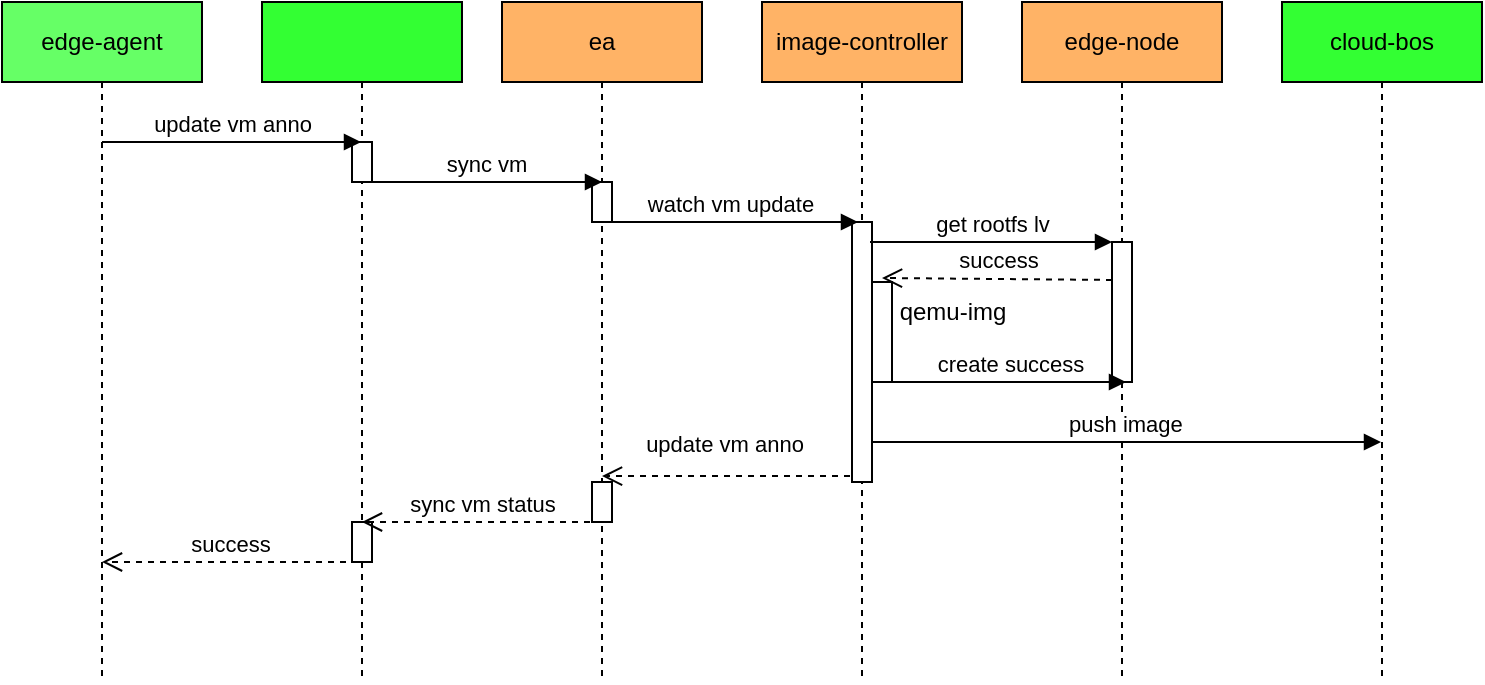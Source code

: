 <mxfile version="14.2.6" type="github" pages="2">
  <diagram id="vDKrsg2r3aWzpiPaRx9S" name="Page-1">
    <mxGraphModel dx="786" dy="402" grid="1" gridSize="10" guides="1" tooltips="1" connect="1" arrows="1" fold="1" page="1" pageScale="1" pageWidth="827" pageHeight="1169" math="0" shadow="0">
      <root>
        <mxCell id="0" />
        <mxCell id="1" parent="0" />
        <mxCell id="dqhMgl3KdzNjkr8ls9Ie-1" value="edge-agent" style="shape=umlLifeline;perimeter=lifelinePerimeter;whiteSpace=wrap;html=1;container=1;collapsible=0;recursiveResize=0;outlineConnect=0;fillColor=#66FF66;" parent="1" vertex="1">
          <mxGeometry x="10" y="30" width="100" height="340" as="geometry" />
        </mxCell>
        <mxCell id="dqhMgl3KdzNjkr8ls9Ie-2" value="" style="shape=umlLifeline;perimeter=lifelinePerimeter;whiteSpace=wrap;html=1;container=1;collapsible=0;recursiveResize=0;outlineConnect=0;fillColor=#33FF33;" parent="1" vertex="1">
          <mxGeometry x="140" y="30" width="100" height="340" as="geometry" />
        </mxCell>
        <mxCell id="dqhMgl3KdzNjkr8ls9Ie-12" value="" style="html=1;points=[];perimeter=orthogonalPerimeter;" parent="dqhMgl3KdzNjkr8ls9Ie-2" vertex="1">
          <mxGeometry x="45" y="70" width="10" height="20" as="geometry" />
        </mxCell>
        <mxCell id="dqhMgl3KdzNjkr8ls9Ie-29" value="" style="html=1;points=[];perimeter=orthogonalPerimeter;" parent="dqhMgl3KdzNjkr8ls9Ie-2" vertex="1">
          <mxGeometry x="45" y="260" width="10" height="20" as="geometry" />
        </mxCell>
        <mxCell id="dqhMgl3KdzNjkr8ls9Ie-3" value="ea" style="shape=umlLifeline;perimeter=lifelinePerimeter;whiteSpace=wrap;html=1;container=1;collapsible=0;recursiveResize=0;outlineConnect=0;fillColor=#FFB366;" parent="1" vertex="1">
          <mxGeometry x="260" y="30" width="100" height="340" as="geometry" />
        </mxCell>
        <mxCell id="dqhMgl3KdzNjkr8ls9Ie-13" value="" style="html=1;points=[];perimeter=orthogonalPerimeter;" parent="dqhMgl3KdzNjkr8ls9Ie-3" vertex="1">
          <mxGeometry x="45" y="90" width="10" height="20" as="geometry" />
        </mxCell>
        <mxCell id="dqhMgl3KdzNjkr8ls9Ie-26" value="" style="html=1;points=[];perimeter=orthogonalPerimeter;" parent="dqhMgl3KdzNjkr8ls9Ie-3" vertex="1">
          <mxGeometry x="45" y="240" width="10" height="20" as="geometry" />
        </mxCell>
        <mxCell id="dqhMgl3KdzNjkr8ls9Ie-4" value="image-controller" style="shape=umlLifeline;perimeter=lifelinePerimeter;whiteSpace=wrap;html=1;container=1;collapsible=0;recursiveResize=0;outlineConnect=0;fillColor=#FFB366;" parent="1" vertex="1">
          <mxGeometry x="390" y="30" width="100" height="340" as="geometry" />
        </mxCell>
        <mxCell id="dqhMgl3KdzNjkr8ls9Ie-15" value="" style="html=1;points=[];perimeter=orthogonalPerimeter;" parent="dqhMgl3KdzNjkr8ls9Ie-4" vertex="1">
          <mxGeometry x="45" y="110" width="10" height="130" as="geometry" />
        </mxCell>
        <mxCell id="dqhMgl3KdzNjkr8ls9Ie-5" value="edge-node" style="shape=umlLifeline;perimeter=lifelinePerimeter;whiteSpace=wrap;html=1;container=1;collapsible=0;recursiveResize=0;outlineConnect=0;fillColor=#FFB366;" parent="1" vertex="1">
          <mxGeometry x="520" y="30" width="100" height="340" as="geometry" />
        </mxCell>
        <mxCell id="dqhMgl3KdzNjkr8ls9Ie-22" value="" style="html=1;points=[];perimeter=orthogonalPerimeter;" parent="dqhMgl3KdzNjkr8ls9Ie-5" vertex="1">
          <mxGeometry x="45" y="120" width="10" height="70" as="geometry" />
        </mxCell>
        <mxCell id="dqhMgl3KdzNjkr8ls9Ie-6" value="cloud-bos" style="shape=umlLifeline;perimeter=lifelinePerimeter;whiteSpace=wrap;html=1;container=1;collapsible=0;recursiveResize=0;outlineConnect=0;fillColor=#33FF33;" parent="1" vertex="1">
          <mxGeometry x="650" y="30" width="100" height="340" as="geometry" />
        </mxCell>
        <mxCell id="dqhMgl3KdzNjkr8ls9Ie-11" value="update vm anno" style="html=1;verticalAlign=bottom;endArrow=block;" parent="1" source="dqhMgl3KdzNjkr8ls9Ie-1" target="dqhMgl3KdzNjkr8ls9Ie-2" edge="1">
          <mxGeometry width="80" relative="1" as="geometry">
            <mxPoint x="60" y="100" as="sourcePoint" />
            <mxPoint x="140" y="100" as="targetPoint" />
            <Array as="points">
              <mxPoint x="140" y="100" />
            </Array>
          </mxGeometry>
        </mxCell>
        <mxCell id="dqhMgl3KdzNjkr8ls9Ie-14" value="sync vm" style="html=1;verticalAlign=bottom;endArrow=block;exitX=0.8;exitY=1;exitDx=0;exitDy=0;exitPerimeter=0;" parent="1" source="dqhMgl3KdzNjkr8ls9Ie-12" edge="1">
          <mxGeometry width="80" relative="1" as="geometry">
            <mxPoint x="210" y="120" as="sourcePoint" />
            <mxPoint x="310" y="120" as="targetPoint" />
            <Array as="points" />
          </mxGeometry>
        </mxCell>
        <mxCell id="dqhMgl3KdzNjkr8ls9Ie-16" value="watch vm update" style="html=1;verticalAlign=bottom;endArrow=block;exitX=0.8;exitY=1;exitDx=0;exitDy=0;exitPerimeter=0;entryX=0.3;entryY=0;entryDx=0;entryDy=0;entryPerimeter=0;" parent="1" target="dqhMgl3KdzNjkr8ls9Ie-15" edge="1">
          <mxGeometry width="80" relative="1" as="geometry">
            <mxPoint x="310" y="140" as="sourcePoint" />
            <mxPoint x="427" y="140" as="targetPoint" />
            <Array as="points">
              <mxPoint x="377.5" y="140" />
            </Array>
          </mxGeometry>
        </mxCell>
        <mxCell id="dqhMgl3KdzNjkr8ls9Ie-23" value="get rootfs lv" style="html=1;verticalAlign=bottom;endArrow=block;entryX=0;entryY=0;" parent="1" target="dqhMgl3KdzNjkr8ls9Ie-22" edge="1">
          <mxGeometry relative="1" as="geometry">
            <mxPoint x="444" y="150" as="sourcePoint" />
          </mxGeometry>
        </mxCell>
        <mxCell id="dqhMgl3KdzNjkr8ls9Ie-27" value="update vm anno" style="html=1;verticalAlign=bottom;endArrow=open;dashed=1;endSize=8;exitX=-0.1;exitY=0.977;exitDx=0;exitDy=0;exitPerimeter=0;" parent="1" source="dqhMgl3KdzNjkr8ls9Ie-15" target="dqhMgl3KdzNjkr8ls9Ie-3" edge="1">
          <mxGeometry x="0.028" y="-7" relative="1" as="geometry">
            <mxPoint x="440" y="230" as="sourcePoint" />
            <mxPoint x="360" y="230" as="targetPoint" />
            <mxPoint as="offset" />
          </mxGeometry>
        </mxCell>
        <mxCell id="dqhMgl3KdzNjkr8ls9Ie-28" value="&lt;font style=&quot;font-size: 11px&quot;&gt;sync vm status&lt;/font&gt;" style="html=1;verticalAlign=bottom;endArrow=open;dashed=1;endSize=8;exitX=0.5;exitY=1;exitDx=0;exitDy=0;exitPerimeter=0;" parent="1" source="dqhMgl3KdzNjkr8ls9Ie-26" target="dqhMgl3KdzNjkr8ls9Ie-2" edge="1">
          <mxGeometry relative="1" as="geometry">
            <mxPoint x="300" y="250" as="sourcePoint" />
            <mxPoint x="190" y="250" as="targetPoint" />
          </mxGeometry>
        </mxCell>
        <mxCell id="dqhMgl3KdzNjkr8ls9Ie-30" value="success" style="html=1;verticalAlign=bottom;endArrow=open;dashed=1;endSize=8;exitX=0.3;exitY=1;exitDx=0;exitDy=0;exitPerimeter=0;" parent="1" source="dqhMgl3KdzNjkr8ls9Ie-29" target="dqhMgl3KdzNjkr8ls9Ie-1" edge="1">
          <mxGeometry relative="1" as="geometry">
            <mxPoint x="180" y="270" as="sourcePoint" />
            <mxPoint x="70" y="270" as="targetPoint" />
          </mxGeometry>
        </mxCell>
        <mxCell id="dqhMgl3KdzNjkr8ls9Ie-33" value="success" style="html=1;verticalAlign=bottom;endArrow=open;dashed=1;endSize=8;exitX=0;exitY=0.271;exitDx=0;exitDy=0;exitPerimeter=0;" parent="1" source="dqhMgl3KdzNjkr8ls9Ie-22" edge="1">
          <mxGeometry relative="1" as="geometry">
            <mxPoint x="560" y="170" as="sourcePoint" />
            <mxPoint x="450" y="168" as="targetPoint" />
            <Array as="points" />
          </mxGeometry>
        </mxCell>
        <mxCell id="dqhMgl3KdzNjkr8ls9Ie-37" value="" style="html=1;points=[];perimeter=orthogonalPerimeter;" parent="1" vertex="1">
          <mxGeometry x="445" y="170" width="10" height="50" as="geometry" />
        </mxCell>
        <mxCell id="dqhMgl3KdzNjkr8ls9Ie-39" value="qemu-img" style="text;html=1;resizable=0;autosize=1;align=center;verticalAlign=middle;points=[];fillColor=none;strokeColor=none;rounded=0;" parent="1" vertex="1">
          <mxGeometry x="450" y="175" width="70" height="20" as="geometry" />
        </mxCell>
        <mxCell id="dqhMgl3KdzNjkr8ls9Ie-41" value="create success" style="html=1;verticalAlign=bottom;endArrow=block;exitX=0.8;exitY=1;exitDx=0;exitDy=0;exitPerimeter=0;" parent="1" edge="1">
          <mxGeometry width="80" relative="1" as="geometry">
            <mxPoint x="455" y="220" as="sourcePoint" />
            <mxPoint x="572" y="220" as="targetPoint" />
            <Array as="points" />
          </mxGeometry>
        </mxCell>
        <mxCell id="dqhMgl3KdzNjkr8ls9Ie-42" value="push image&amp;nbsp;" style="html=1;verticalAlign=bottom;endArrow=block;" parent="1" source="dqhMgl3KdzNjkr8ls9Ie-15" target="dqhMgl3KdzNjkr8ls9Ie-6" edge="1">
          <mxGeometry width="80" relative="1" as="geometry">
            <mxPoint x="490" y="250" as="sourcePoint" />
            <mxPoint x="607" y="250" as="targetPoint" />
            <Array as="points">
              <mxPoint x="557.5" y="250" />
            </Array>
          </mxGeometry>
        </mxCell>
      </root>
    </mxGraphModel>
  </diagram>
  <diagram id="OdNfhxINjHuly6RD82Y7" name="Page-2">
    <mxGraphModel dx="786" dy="402" grid="1" gridSize="10" guides="1" tooltips="1" connect="1" arrows="1" fold="1" page="1" pageScale="1" pageWidth="827" pageHeight="1169" math="0" shadow="0">
      <root>
        <mxCell id="K57kBOA2XC49dd7sU3wo-0" />
        <mxCell id="K57kBOA2XC49dd7sU3wo-1" parent="K57kBOA2XC49dd7sU3wo-0" />
        <mxCell id="K57kBOA2XC49dd7sU3wo-2" value="edge-agent" style="shape=umlLifeline;perimeter=lifelinePerimeter;whiteSpace=wrap;html=1;container=1;collapsible=0;recursiveResize=0;outlineConnect=0;fillColor=#66FF66;" vertex="1" parent="K57kBOA2XC49dd7sU3wo-1">
          <mxGeometry x="10" y="30" width="100" height="380" as="geometry" />
        </mxCell>
        <mxCell id="K57kBOA2XC49dd7sU3wo-3" value="vm-controller" style="shape=umlLifeline;perimeter=lifelinePerimeter;whiteSpace=wrap;html=1;container=1;collapsible=0;recursiveResize=0;outlineConnect=0;fillColor=#33FF33;" vertex="1" parent="K57kBOA2XC49dd7sU3wo-1">
          <mxGeometry x="140" y="30" width="100" height="380" as="geometry" />
        </mxCell>
        <mxCell id="K57kBOA2XC49dd7sU3wo-4" value="" style="html=1;points=[];perimeter=orthogonalPerimeter;" vertex="1" parent="K57kBOA2XC49dd7sU3wo-3">
          <mxGeometry x="45" y="70" width="10" height="140" as="geometry" />
        </mxCell>
        <mxCell id="K57kBOA2XC49dd7sU3wo-6" value="dv-controller" style="shape=umlLifeline;perimeter=lifelinePerimeter;whiteSpace=wrap;html=1;container=1;collapsible=0;recursiveResize=0;outlineConnect=0;fillColor=#FFB366;" vertex="1" parent="K57kBOA2XC49dd7sU3wo-1">
          <mxGeometry x="260" y="30" width="100" height="380" as="geometry" />
        </mxCell>
        <mxCell id="K57kBOA2XC49dd7sU3wo-7" value="" style="html=1;points=[];perimeter=orthogonalPerimeter;" vertex="1" parent="K57kBOA2XC49dd7sU3wo-6">
          <mxGeometry x="45" y="70" width="10" height="110" as="geometry" />
        </mxCell>
        <mxCell id="K57kBOA2XC49dd7sU3wo-33" value="" style="endArrow=classic;html=1;edgeStyle=orthogonalEdgeStyle;" edge="1" parent="K57kBOA2XC49dd7sU3wo-6" source="K57kBOA2XC49dd7sU3wo-7">
          <mxGeometry width="50" height="50" relative="1" as="geometry">
            <mxPoint x="50" y="160" as="sourcePoint" />
            <mxPoint x="56" y="160" as="targetPoint" />
            <Array as="points">
              <mxPoint x="90" y="115" />
              <mxPoint x="90" y="160" />
            </Array>
          </mxGeometry>
        </mxCell>
        <mxCell id="K57kBOA2XC49dd7sU3wo-9" value="importer-pod" style="shape=umlLifeline;perimeter=lifelinePerimeter;whiteSpace=wrap;html=1;container=1;collapsible=0;recursiveResize=0;outlineConnect=0;fillColor=#FFB366;" vertex="1" parent="K57kBOA2XC49dd7sU3wo-1">
          <mxGeometry x="390" y="30" width="100" height="380" as="geometry" />
        </mxCell>
        <mxCell id="K57kBOA2XC49dd7sU3wo-10" value="" style="html=1;points=[];perimeter=orthogonalPerimeter;" vertex="1" parent="K57kBOA2XC49dd7sU3wo-9">
          <mxGeometry x="45" y="80" width="10" height="60" as="geometry" />
        </mxCell>
        <mxCell id="K57kBOA2XC49dd7sU3wo-11" value="image-cache" style="shape=umlLifeline;perimeter=lifelinePerimeter;whiteSpace=wrap;html=1;container=1;collapsible=0;recursiveResize=0;outlineConnect=0;fillColor=#FFB366;" vertex="1" parent="K57kBOA2XC49dd7sU3wo-1">
          <mxGeometry x="520" y="30" width="100" height="380" as="geometry" />
        </mxCell>
        <mxCell id="K57kBOA2XC49dd7sU3wo-12" value="" style="html=1;points=[];perimeter=orthogonalPerimeter;" vertex="1" parent="K57kBOA2XC49dd7sU3wo-11">
          <mxGeometry x="45" y="90" width="10" height="40" as="geometry" />
        </mxCell>
        <mxCell id="K57kBOA2XC49dd7sU3wo-95" value="" style="html=1;points=[];perimeter=orthogonalPerimeter;" vertex="1" parent="K57kBOA2XC49dd7sU3wo-11">
          <mxGeometry x="45" y="330" width="10" height="40" as="geometry" />
        </mxCell>
        <mxCell id="K57kBOA2XC49dd7sU3wo-13" value="cloud-glance" style="shape=umlLifeline;perimeter=lifelinePerimeter;whiteSpace=wrap;html=1;container=1;collapsible=0;recursiveResize=0;outlineConnect=0;fillColor=#33FF33;" vertex="1" parent="K57kBOA2XC49dd7sU3wo-1">
          <mxGeometry x="650" y="30" width="100" height="380" as="geometry" />
        </mxCell>
        <mxCell id="K57kBOA2XC49dd7sU3wo-14" value="create vm" style="html=1;verticalAlign=bottom;endArrow=block;" edge="1" parent="K57kBOA2XC49dd7sU3wo-1" source="K57kBOA2XC49dd7sU3wo-2" target="K57kBOA2XC49dd7sU3wo-3">
          <mxGeometry width="80" relative="1" as="geometry">
            <mxPoint x="60" y="100" as="sourcePoint" />
            <mxPoint x="140" y="100" as="targetPoint" />
            <Array as="points">
              <mxPoint x="140" y="100" />
            </Array>
          </mxGeometry>
        </mxCell>
        <mxCell id="K57kBOA2XC49dd7sU3wo-15" value="create datavolume" style="html=1;verticalAlign=bottom;endArrow=block;exitX=1;exitY=0.029;exitDx=0;exitDy=0;exitPerimeter=0;" edge="1" parent="K57kBOA2XC49dd7sU3wo-1" source="K57kBOA2XC49dd7sU3wo-4" target="K57kBOA2XC49dd7sU3wo-6">
          <mxGeometry width="80" relative="1" as="geometry">
            <mxPoint x="210" y="120" as="sourcePoint" />
            <mxPoint x="290" y="104" as="targetPoint" />
            <Array as="points" />
          </mxGeometry>
        </mxCell>
        <mxCell id="K57kBOA2XC49dd7sU3wo-16" value="" style="html=1;verticalAlign=bottom;endArrow=block;exitX=1.1;exitY=0.156;exitDx=0;exitDy=0;exitPerimeter=0;" edge="1" parent="K57kBOA2XC49dd7sU3wo-1" target="K57kBOA2XC49dd7sU3wo-9" source="K57kBOA2XC49dd7sU3wo-7">
          <mxGeometry x="0.205" y="22" width="80" relative="1" as="geometry">
            <mxPoint x="310" y="140" as="sourcePoint" />
            <mxPoint x="427" y="140" as="targetPoint" />
            <Array as="points" />
            <mxPoint as="offset" />
          </mxGeometry>
        </mxCell>
        <mxCell id="K57kBOA2XC49dd7sU3wo-17" value="pull image" style="html=1;verticalAlign=bottom;endArrow=block;entryX=0;entryY=0.071;entryDx=0;entryDy=0;entryPerimeter=0;" edge="1" parent="K57kBOA2XC49dd7sU3wo-1" target="K57kBOA2XC49dd7sU3wo-12">
          <mxGeometry relative="1" as="geometry">
            <mxPoint x="445" y="123" as="sourcePoint" />
          </mxGeometry>
        </mxCell>
        <mxCell id="K57kBOA2XC49dd7sU3wo-21" value="pull success" style="html=1;verticalAlign=bottom;endArrow=open;dashed=1;endSize=8;exitX=0.1;exitY=0.925;exitDx=0;exitDy=0;exitPerimeter=0;entryX=0.9;entryY=0.817;entryDx=0;entryDy=0;entryPerimeter=0;" edge="1" parent="K57kBOA2XC49dd7sU3wo-1" source="K57kBOA2XC49dd7sU3wo-12" target="K57kBOA2XC49dd7sU3wo-10">
          <mxGeometry relative="1" as="geometry">
            <mxPoint x="560" y="170" as="sourcePoint" />
            <mxPoint x="450" y="168" as="targetPoint" />
            <Array as="points" />
          </mxGeometry>
        </mxCell>
        <mxCell id="K57kBOA2XC49dd7sU3wo-27" value="pull image" style="html=1;verticalAlign=bottom;endArrow=block;exitX=1.1;exitY=0.214;exitDx=0;exitDy=0;exitPerimeter=0;" edge="1" parent="K57kBOA2XC49dd7sU3wo-1" source="K57kBOA2XC49dd7sU3wo-12" target="K57kBOA2XC49dd7sU3wo-13">
          <mxGeometry relative="1" as="geometry">
            <mxPoint x="574" y="130" as="sourcePoint" />
            <mxPoint x="690" y="130.0" as="targetPoint" />
          </mxGeometry>
        </mxCell>
        <mxCell id="K57kBOA2XC49dd7sU3wo-28" value="没有缓存，回源" style="text;html=1;align=center;verticalAlign=middle;resizable=0;points=[];autosize=1;" vertex="1" parent="K57kBOA2XC49dd7sU3wo-1">
          <mxGeometry x="590" y="90" width="100" height="20" as="geometry" />
        </mxCell>
        <mxCell id="K57kBOA2XC49dd7sU3wo-30" value="success" style="html=1;verticalAlign=bottom;endArrow=open;dashed=1;endSize=8;" edge="1" parent="K57kBOA2XC49dd7sU3wo-1" source="K57kBOA2XC49dd7sU3wo-13">
          <mxGeometry relative="1" as="geometry">
            <mxPoint x="690" y="130" as="sourcePoint" />
            <mxPoint x="576" y="149" as="targetPoint" />
          </mxGeometry>
        </mxCell>
        <mxCell id="K57kBOA2XC49dd7sU3wo-32" value="create importer pod&amp;nbsp;" style="text;html=1;align=center;verticalAlign=middle;resizable=0;points=[];autosize=1;" vertex="1" parent="K57kBOA2XC49dd7sU3wo-1">
          <mxGeometry x="320" y="90" width="120" height="20" as="geometry" />
        </mxCell>
        <mxCell id="K57kBOA2XC49dd7sU3wo-34" value="update dv&lt;br&gt;&amp;nbsp;status" style="text;html=1;align=center;verticalAlign=middle;resizable=0;points=[];autosize=1;" vertex="1" parent="K57kBOA2XC49dd7sU3wo-1">
          <mxGeometry x="350" y="155" width="70" height="30" as="geometry" />
        </mxCell>
        <mxCell id="K57kBOA2XC49dd7sU3wo-35" value="create dv success" style="html=1;verticalAlign=bottom;endArrow=open;dashed=1;endSize=8;exitX=0.5;exitY=1;exitDx=0;exitDy=0;exitPerimeter=0;" edge="1" parent="K57kBOA2XC49dd7sU3wo-1">
          <mxGeometry relative="1" as="geometry">
            <mxPoint x="310.5" y="210" as="sourcePoint" />
            <mxPoint x="190" y="210" as="targetPoint" />
          </mxGeometry>
        </mxCell>
        <mxCell id="K57kBOA2XC49dd7sU3wo-36" value="create vm success" style="html=1;verticalAlign=bottom;endArrow=open;dashed=1;endSize=8;exitX=0.5;exitY=1;exitDx=0;exitDy=0;exitPerimeter=0;" edge="1" parent="K57kBOA2XC49dd7sU3wo-1">
          <mxGeometry relative="1" as="geometry">
            <mxPoint x="180.5" y="240" as="sourcePoint" />
            <mxPoint x="60" y="240" as="targetPoint" />
          </mxGeometry>
        </mxCell>
        <mxCell id="K57kBOA2XC49dd7sU3wo-71" value="" style="html=1;points=[];perimeter=orthogonalPerimeter;" vertex="1" parent="K57kBOA2XC49dd7sU3wo-1">
          <mxGeometry x="185.5" y="270" width="10" height="90" as="geometry" />
        </mxCell>
        <mxCell id="K57kBOA2XC49dd7sU3wo-72" value="" style="html=1;points=[];perimeter=orthogonalPerimeter;" vertex="1" parent="K57kBOA2XC49dd7sU3wo-1">
          <mxGeometry x="305.5" y="270" width="10" height="70" as="geometry" />
        </mxCell>
        <mxCell id="K57kBOA2XC49dd7sU3wo-73" value="" style="endArrow=classic;html=1;edgeStyle=orthogonalEdgeStyle;" edge="1" source="K57kBOA2XC49dd7sU3wo-72" parent="K57kBOA2XC49dd7sU3wo-1" target="K57kBOA2XC49dd7sU3wo-72">
          <mxGeometry width="50" height="50" relative="1" as="geometry">
            <mxPoint x="50.5" y="330" as="sourcePoint" />
            <mxPoint x="316.5" y="360" as="targetPoint" />
            <Array as="points">
              <mxPoint x="351" y="310" />
              <mxPoint x="351" y="330" />
            </Array>
          </mxGeometry>
        </mxCell>
        <mxCell id="K57kBOA2XC49dd7sU3wo-74" value="" style="html=1;points=[];perimeter=orthogonalPerimeter;" vertex="1" parent="K57kBOA2XC49dd7sU3wo-1">
          <mxGeometry x="435.5" y="280" width="10" height="40" as="geometry" />
        </mxCell>
        <mxCell id="K57kBOA2XC49dd7sU3wo-75" value="" style="html=1;points=[];perimeter=orthogonalPerimeter;" vertex="1" parent="K57kBOA2XC49dd7sU3wo-1">
          <mxGeometry x="565.5" y="290" width="10" height="20" as="geometry" />
        </mxCell>
        <mxCell id="K57kBOA2XC49dd7sU3wo-76" value="scale vm" style="html=1;verticalAlign=bottom;endArrow=block;" edge="1" parent="K57kBOA2XC49dd7sU3wo-1">
          <mxGeometry width="80" relative="1" as="geometry">
            <mxPoint x="60" y="270" as="sourcePoint" />
            <mxPoint x="190" y="270" as="targetPoint" />
            <Array as="points">
              <mxPoint x="140.5" y="270" />
            </Array>
          </mxGeometry>
        </mxCell>
        <mxCell id="K57kBOA2XC49dd7sU3wo-77" value="create datavolume" style="html=1;verticalAlign=bottom;endArrow=block;exitX=1;exitY=0.029;exitDx=0;exitDy=0;exitPerimeter=0;" edge="1" source="K57kBOA2XC49dd7sU3wo-71" parent="K57kBOA2XC49dd7sU3wo-1">
          <mxGeometry width="80" relative="1" as="geometry">
            <mxPoint x="210.5" y="290" as="sourcePoint" />
            <mxPoint x="310" y="274.06" as="targetPoint" />
            <Array as="points" />
          </mxGeometry>
        </mxCell>
        <mxCell id="K57kBOA2XC49dd7sU3wo-78" value="" style="html=1;verticalAlign=bottom;endArrow=block;" edge="1" parent="K57kBOA2XC49dd7sU3wo-1">
          <mxGeometry x="0.205" y="22" width="80" relative="1" as="geometry">
            <mxPoint x="317" y="287" as="sourcePoint" />
            <mxPoint x="440" y="287.16" as="targetPoint" />
            <Array as="points" />
            <mxPoint as="offset" />
          </mxGeometry>
        </mxCell>
        <mxCell id="K57kBOA2XC49dd7sU3wo-79" value="pull image" style="html=1;verticalAlign=bottom;endArrow=block;entryX=0;entryY=0.071;entryDx=0;entryDy=0;entryPerimeter=0;" edge="1" target="K57kBOA2XC49dd7sU3wo-75" parent="K57kBOA2XC49dd7sU3wo-1">
          <mxGeometry relative="1" as="geometry">
            <mxPoint x="446" y="291" as="sourcePoint" />
          </mxGeometry>
        </mxCell>
        <mxCell id="K57kBOA2XC49dd7sU3wo-80" value="pull success" style="html=1;verticalAlign=bottom;endArrow=open;dashed=1;endSize=8;exitX=0.1;exitY=0.925;exitDx=0;exitDy=0;exitPerimeter=0;" edge="1" source="K57kBOA2XC49dd7sU3wo-75" parent="K57kBOA2XC49dd7sU3wo-1">
          <mxGeometry relative="1" as="geometry">
            <mxPoint x="560.5" y="340" as="sourcePoint" />
            <mxPoint x="447" y="311" as="targetPoint" />
            <Array as="points" />
          </mxGeometry>
        </mxCell>
        <mxCell id="K57kBOA2XC49dd7sU3wo-84" value="create importer pod&amp;nbsp;" style="text;html=1;align=center;verticalAlign=middle;resizable=0;points=[];autosize=1;" vertex="1" parent="K57kBOA2XC49dd7sU3wo-1">
          <mxGeometry x="320.5" y="260" width="120" height="20" as="geometry" />
        </mxCell>
        <mxCell id="K57kBOA2XC49dd7sU3wo-85" value="update dv&lt;br&gt;&amp;nbsp;status" style="text;html=1;align=center;verticalAlign=middle;resizable=0;points=[];autosize=1;" vertex="1" parent="K57kBOA2XC49dd7sU3wo-1">
          <mxGeometry x="350" y="310" width="70" height="30" as="geometry" />
        </mxCell>
        <mxCell id="K57kBOA2XC49dd7sU3wo-86" value="" style="html=1;verticalAlign=bottom;endArrow=open;dashed=1;endSize=8;exitX=0.5;exitY=1;exitDx=0;exitDy=0;exitPerimeter=0;entryX=-0.014;entryY=0.9;entryDx=0;entryDy=0;entryPerimeter=0;" edge="1" parent="K57kBOA2XC49dd7sU3wo-1">
          <mxGeometry x="0.344" y="-40" relative="1" as="geometry">
            <mxPoint x="306" y="340" as="sourcePoint" />
            <mxPoint x="193.96" y="338" as="targetPoint" />
            <mxPoint as="offset" />
          </mxGeometry>
        </mxCell>
        <mxCell id="K57kBOA2XC49dd7sU3wo-87" value="" style="html=1;verticalAlign=bottom;endArrow=open;dashed=1;endSize=8;exitX=0.5;exitY=1;exitDx=0;exitDy=0;exitPerimeter=0;" edge="1" parent="K57kBOA2XC49dd7sU3wo-1" target="K57kBOA2XC49dd7sU3wo-2">
          <mxGeometry x="0.178" y="-60" relative="1" as="geometry">
            <mxPoint x="185.5" y="360" as="sourcePoint" />
            <mxPoint x="65" y="360" as="targetPoint" />
            <mxPoint as="offset" />
          </mxGeometry>
        </mxCell>
        <mxCell id="K57kBOA2XC49dd7sU3wo-88" value="命中缓存" style="text;html=1;align=center;verticalAlign=middle;resizable=0;points=[];autosize=1;" vertex="1" parent="K57kBOA2XC49dd7sU3wo-1">
          <mxGeometry x="575.5" y="290" width="60" height="20" as="geometry" />
        </mxCell>
        <mxCell id="K57kBOA2XC49dd7sU3wo-92" value="create dv success" style="text;html=1;align=center;verticalAlign=middle;resizable=0;points=[];autosize=1;" vertex="1" parent="K57kBOA2XC49dd7sU3wo-1">
          <mxGeometry x="195.5" y="320" width="110" height="20" as="geometry" />
        </mxCell>
        <mxCell id="K57kBOA2XC49dd7sU3wo-93" value="scale vm success" style="text;html=1;align=center;verticalAlign=middle;resizable=0;points=[];autosize=1;" vertex="1" parent="K57kBOA2XC49dd7sU3wo-1">
          <mxGeometry x="55" y="340" width="110" height="20" as="geometry" />
        </mxCell>
        <mxCell id="K57kBOA2XC49dd7sU3wo-98" value="" style="endArrow=classic;html=1;edgeStyle=orthogonalEdgeStyle;entryX=1.1;entryY=0.925;entryDx=0;entryDy=0;entryPerimeter=0;" edge="1" parent="K57kBOA2XC49dd7sU3wo-1" target="K57kBOA2XC49dd7sU3wo-95">
          <mxGeometry width="50" height="50" relative="1" as="geometry">
            <mxPoint x="575.5" y="365" as="sourcePoint" />
            <mxPoint x="576.5" y="410" as="targetPoint" />
            <Array as="points">
              <mxPoint x="600" y="365" />
              <mxPoint x="600" y="397" />
            </Array>
          </mxGeometry>
        </mxCell>
        <mxCell id="K57kBOA2XC49dd7sU3wo-99" value="GC过期缓存" style="text;html=1;align=center;verticalAlign=middle;resizable=0;points=[];autosize=1;" vertex="1" parent="K57kBOA2XC49dd7sU3wo-1">
          <mxGeometry x="600" y="370" width="80" height="20" as="geometry" />
        </mxCell>
      </root>
    </mxGraphModel>
  </diagram>
</mxfile>
